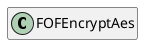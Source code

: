 @startuml
set namespaceSeparator \\
hide members
hide << alias >> circle

class FOFEncryptAes
@enduml
